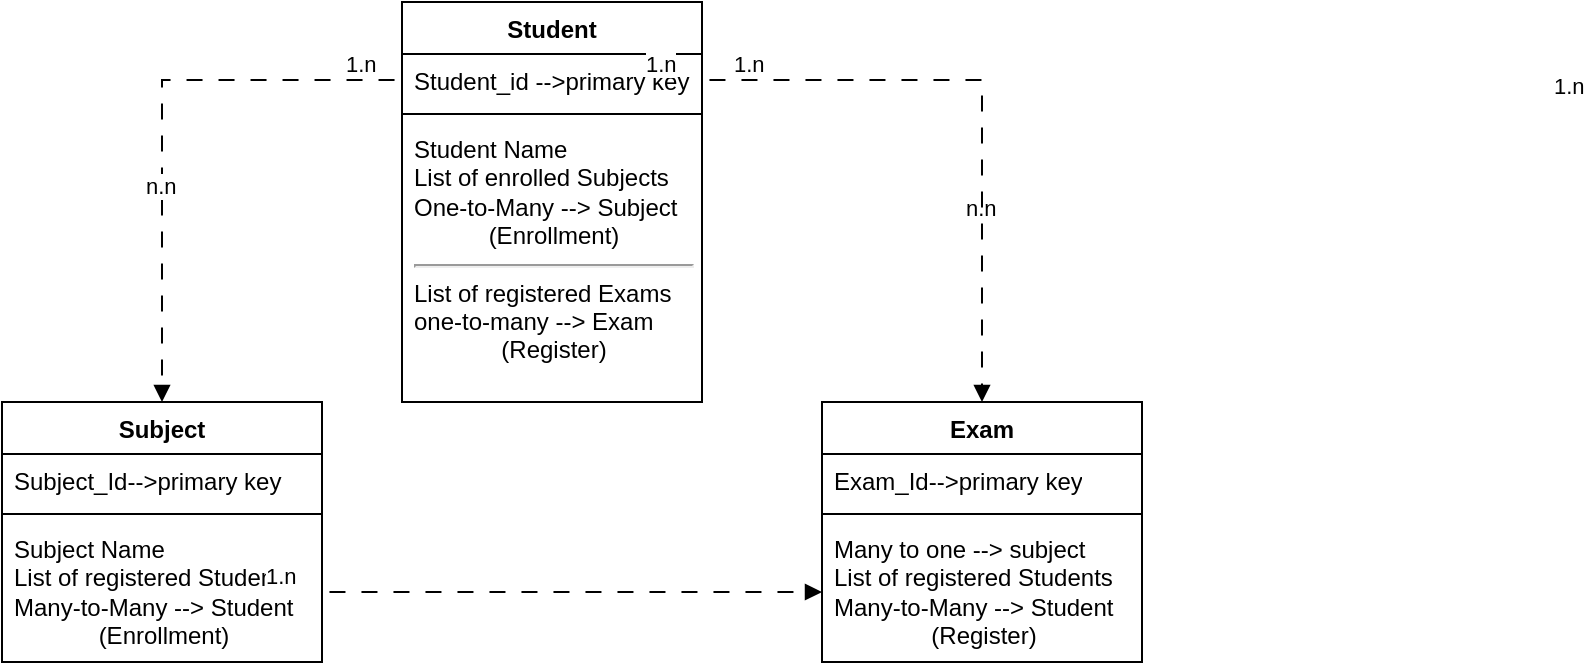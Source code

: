 <mxfile version="24.4.4" type="device">
  <diagram name="Page-1" id="-f66gobhjtPbvFbF2lSz">
    <mxGraphModel dx="632" dy="535" grid="1" gridSize="10" guides="1" tooltips="1" connect="1" arrows="1" fold="1" page="1" pageScale="1" pageWidth="827" pageHeight="1169" math="0" shadow="0">
      <root>
        <mxCell id="0" />
        <mxCell id="1" parent="0" />
        <mxCell id="OHn8yyxWZ7koiiCOsBAS-1" value="Student" style="swimlane;fontStyle=1;align=center;verticalAlign=top;childLayout=stackLayout;horizontal=1;startSize=26;horizontalStack=0;resizeParent=1;resizeParentMax=0;resizeLast=0;collapsible=1;marginBottom=0;whiteSpace=wrap;html=1;" vertex="1" parent="1">
          <mxGeometry x="250" y="40" width="150" height="200" as="geometry">
            <mxRectangle x="250" y="40" width="80" height="30" as="alternateBounds" />
          </mxGeometry>
        </mxCell>
        <mxCell id="OHn8yyxWZ7koiiCOsBAS-2" value="Student_id --&amp;gt;primary key" style="text;strokeColor=none;fillColor=none;align=left;verticalAlign=top;spacingLeft=4;spacingRight=4;overflow=hidden;rotatable=0;points=[[0,0.5],[1,0.5]];portConstraint=eastwest;whiteSpace=wrap;html=1;" vertex="1" parent="OHn8yyxWZ7koiiCOsBAS-1">
          <mxGeometry y="26" width="150" height="26" as="geometry" />
        </mxCell>
        <mxCell id="OHn8yyxWZ7koiiCOsBAS-3" value="" style="line;strokeWidth=1;fillColor=none;align=left;verticalAlign=middle;spacingTop=-1;spacingLeft=3;spacingRight=3;rotatable=0;labelPosition=right;points=[];portConstraint=eastwest;strokeColor=inherit;" vertex="1" parent="OHn8yyxWZ7koiiCOsBAS-1">
          <mxGeometry y="52" width="150" height="8" as="geometry" />
        </mxCell>
        <mxCell id="OHn8yyxWZ7koiiCOsBAS-4" value="Student Name&lt;div&gt;List of enrolled Subjects&amp;nbsp; One-to-Many --&amp;gt; Subject&amp;nbsp;&lt;/div&gt;&lt;div style=&quot;text-align: center;&quot;&gt;(Enrollment)&lt;/div&gt;&lt;div&gt;&lt;hr&gt;List of registered Exams&lt;/div&gt;&lt;div&gt;one-to-many --&amp;gt; Exam&lt;/div&gt;&lt;div style=&quot;text-align: center;&quot;&gt;(Register)&lt;/div&gt;" style="text;strokeColor=none;fillColor=none;align=left;verticalAlign=top;spacingLeft=4;spacingRight=4;overflow=hidden;rotatable=0;points=[[0,0.5],[1,0.5]];portConstraint=eastwest;whiteSpace=wrap;html=1;" vertex="1" parent="OHn8yyxWZ7koiiCOsBAS-1">
          <mxGeometry y="60" width="150" height="140" as="geometry" />
        </mxCell>
        <mxCell id="OHn8yyxWZ7koiiCOsBAS-5" value="Subject" style="swimlane;fontStyle=1;align=center;verticalAlign=top;childLayout=stackLayout;horizontal=1;startSize=26;horizontalStack=0;resizeParent=1;resizeParentMax=0;resizeLast=0;collapsible=1;marginBottom=0;whiteSpace=wrap;html=1;" vertex="1" parent="1">
          <mxGeometry x="50" y="240" width="160" height="130" as="geometry">
            <mxRectangle x="140" y="100" width="80" height="30" as="alternateBounds" />
          </mxGeometry>
        </mxCell>
        <mxCell id="OHn8yyxWZ7koiiCOsBAS-6" value="Subject_Id--&amp;gt;primary key" style="text;strokeColor=none;fillColor=none;align=left;verticalAlign=top;spacingLeft=4;spacingRight=4;overflow=hidden;rotatable=0;points=[[0,0.5],[1,0.5]];portConstraint=eastwest;whiteSpace=wrap;html=1;" vertex="1" parent="OHn8yyxWZ7koiiCOsBAS-5">
          <mxGeometry y="26" width="160" height="26" as="geometry" />
        </mxCell>
        <mxCell id="OHn8yyxWZ7koiiCOsBAS-7" value="" style="line;strokeWidth=1;fillColor=none;align=left;verticalAlign=middle;spacingTop=-1;spacingLeft=3;spacingRight=3;rotatable=0;labelPosition=right;points=[];portConstraint=eastwest;strokeColor=inherit;" vertex="1" parent="OHn8yyxWZ7koiiCOsBAS-5">
          <mxGeometry y="52" width="160" height="8" as="geometry" />
        </mxCell>
        <mxCell id="OHn8yyxWZ7koiiCOsBAS-8" value="Subject Name&lt;div&gt;List of registered Students&amp;nbsp; Many-to-Many --&amp;gt; Student&amp;nbsp;&lt;/div&gt;&lt;div style=&quot;text-align: center;&quot;&gt;(Enrollment)&lt;/div&gt;&lt;div&gt;&lt;br&gt;&lt;/div&gt;" style="text;strokeColor=none;fillColor=none;align=left;verticalAlign=top;spacingLeft=4;spacingRight=4;overflow=hidden;rotatable=0;points=[[0,0.5],[1,0.5]];portConstraint=eastwest;whiteSpace=wrap;html=1;" vertex="1" parent="OHn8yyxWZ7koiiCOsBAS-5">
          <mxGeometry y="60" width="160" height="70" as="geometry" />
        </mxCell>
        <mxCell id="OHn8yyxWZ7koiiCOsBAS-9" value="Exam" style="swimlane;fontStyle=1;align=center;verticalAlign=top;childLayout=stackLayout;horizontal=1;startSize=26;horizontalStack=0;resizeParent=1;resizeParentMax=0;resizeLast=0;collapsible=1;marginBottom=0;whiteSpace=wrap;html=1;" vertex="1" parent="1">
          <mxGeometry x="460" y="240" width="160" height="130" as="geometry">
            <mxRectangle x="140" y="100" width="80" height="30" as="alternateBounds" />
          </mxGeometry>
        </mxCell>
        <mxCell id="OHn8yyxWZ7koiiCOsBAS-10" value="Exam_Id--&amp;gt;primary key" style="text;strokeColor=none;fillColor=none;align=left;verticalAlign=top;spacingLeft=4;spacingRight=4;overflow=hidden;rotatable=0;points=[[0,0.5],[1,0.5]];portConstraint=eastwest;whiteSpace=wrap;html=1;" vertex="1" parent="OHn8yyxWZ7koiiCOsBAS-9">
          <mxGeometry y="26" width="160" height="26" as="geometry" />
        </mxCell>
        <mxCell id="OHn8yyxWZ7koiiCOsBAS-11" value="" style="line;strokeWidth=1;fillColor=none;align=left;verticalAlign=middle;spacingTop=-1;spacingLeft=3;spacingRight=3;rotatable=0;labelPosition=right;points=[];portConstraint=eastwest;strokeColor=inherit;" vertex="1" parent="OHn8yyxWZ7koiiCOsBAS-9">
          <mxGeometry y="52" width="160" height="8" as="geometry" />
        </mxCell>
        <mxCell id="OHn8yyxWZ7koiiCOsBAS-12" value="&lt;div&gt;Many to one --&amp;gt; subject&lt;/div&gt;&lt;div&gt;List of registered Students&amp;nbsp; Many-to-Many --&amp;gt; Student&amp;nbsp;&lt;/div&gt;&lt;div style=&quot;text-align: center;&quot;&gt;(Register)&lt;/div&gt;&lt;div&gt;&lt;br&gt;&lt;/div&gt;" style="text;strokeColor=none;fillColor=none;align=left;verticalAlign=top;spacingLeft=4;spacingRight=4;overflow=hidden;rotatable=0;points=[[0,0.5],[1,0.5]];portConstraint=eastwest;whiteSpace=wrap;html=1;" vertex="1" parent="OHn8yyxWZ7koiiCOsBAS-9">
          <mxGeometry y="60" width="160" height="70" as="geometry" />
        </mxCell>
        <mxCell id="OHn8yyxWZ7koiiCOsBAS-15" value="" style="endArrow=block;endFill=1;html=1;edgeStyle=orthogonalEdgeStyle;align=left;verticalAlign=top;rounded=0;entryX=0.5;entryY=0;entryDx=0;entryDy=0;exitX=0;exitY=0.5;exitDx=0;exitDy=0;flowAnimation=1;" edge="1" parent="1" source="OHn8yyxWZ7koiiCOsBAS-2" target="OHn8yyxWZ7koiiCOsBAS-5">
          <mxGeometry x="-1" relative="1" as="geometry">
            <mxPoint x="120" y="70" as="sourcePoint" />
            <mxPoint x="280" y="70" as="targetPoint" />
          </mxGeometry>
        </mxCell>
        <mxCell id="OHn8yyxWZ7koiiCOsBAS-16" value="1.n" style="edgeLabel;resizable=0;html=1;align=left;verticalAlign=bottom;" connectable="0" vertex="1" parent="OHn8yyxWZ7koiiCOsBAS-15">
          <mxGeometry x="-1" relative="1" as="geometry">
            <mxPoint x="-30" as="offset" />
          </mxGeometry>
        </mxCell>
        <mxCell id="OHn8yyxWZ7koiiCOsBAS-17" value="n.n" style="edgeLabel;resizable=0;html=1;align=left;verticalAlign=bottom;" connectable="0" vertex="1" parent="OHn8yyxWZ7koiiCOsBAS-15">
          <mxGeometry x="-1" relative="1" as="geometry">
            <mxPoint x="-130" y="61" as="offset" />
          </mxGeometry>
        </mxCell>
        <mxCell id="OHn8yyxWZ7koiiCOsBAS-22" value="1.n" style="edgeLabel;resizable=0;html=1;align=left;verticalAlign=bottom;" connectable="0" vertex="1" parent="OHn8yyxWZ7koiiCOsBAS-15">
          <mxGeometry x="-1" relative="1" as="geometry">
            <mxPoint x="164" as="offset" />
          </mxGeometry>
        </mxCell>
        <mxCell id="OHn8yyxWZ7koiiCOsBAS-23" value="1.n" style="edgeLabel;resizable=0;html=1;align=left;verticalAlign=bottom;" connectable="0" vertex="1" parent="OHn8yyxWZ7koiiCOsBAS-15">
          <mxGeometry x="-1" relative="1" as="geometry">
            <mxPoint x="574" y="11" as="offset" />
          </mxGeometry>
        </mxCell>
        <mxCell id="OHn8yyxWZ7koiiCOsBAS-24" value="n.n" style="edgeLabel;resizable=0;html=1;align=left;verticalAlign=bottom;" connectable="0" vertex="1" parent="OHn8yyxWZ7koiiCOsBAS-15">
          <mxGeometry x="-1" relative="1" as="geometry">
            <mxPoint x="280" y="72" as="offset" />
          </mxGeometry>
        </mxCell>
        <mxCell id="OHn8yyxWZ7koiiCOsBAS-18" value="" style="endArrow=block;endFill=1;html=1;edgeStyle=orthogonalEdgeStyle;align=left;verticalAlign=top;rounded=0;entryX=0.5;entryY=0;entryDx=0;entryDy=0;exitX=1;exitY=0.5;exitDx=0;exitDy=0;flowAnimation=1;" edge="1" parent="1" source="OHn8yyxWZ7koiiCOsBAS-2" target="OHn8yyxWZ7koiiCOsBAS-9">
          <mxGeometry x="-1" relative="1" as="geometry">
            <mxPoint x="630" y="89" as="sourcePoint" />
            <mxPoint x="520" y="160" as="targetPoint" />
          </mxGeometry>
        </mxCell>
        <mxCell id="OHn8yyxWZ7koiiCOsBAS-19" value="1.n" style="edgeLabel;resizable=0;html=1;align=left;verticalAlign=bottom;" connectable="0" vertex="1" parent="OHn8yyxWZ7koiiCOsBAS-18">
          <mxGeometry x="-1" relative="1" as="geometry">
            <mxPoint x="-30" as="offset" />
          </mxGeometry>
        </mxCell>
        <mxCell id="OHn8yyxWZ7koiiCOsBAS-25" value="" style="endArrow=block;endFill=1;html=1;edgeStyle=orthogonalEdgeStyle;align=left;verticalAlign=top;rounded=0;entryX=0;entryY=0.5;entryDx=0;entryDy=0;exitX=1;exitY=0.5;exitDx=0;exitDy=0;flowAnimation=1;" edge="1" parent="1" source="OHn8yyxWZ7koiiCOsBAS-8" target="OHn8yyxWZ7koiiCOsBAS-12">
          <mxGeometry x="-1" relative="1" as="geometry">
            <mxPoint x="240" y="320" as="sourcePoint" />
            <mxPoint x="360" y="401" as="targetPoint" />
          </mxGeometry>
        </mxCell>
        <mxCell id="OHn8yyxWZ7koiiCOsBAS-26" value="1.n" style="edgeLabel;resizable=0;html=1;align=left;verticalAlign=bottom;" connectable="0" vertex="1" parent="OHn8yyxWZ7koiiCOsBAS-25">
          <mxGeometry x="-1" relative="1" as="geometry">
            <mxPoint x="-30" as="offset" />
          </mxGeometry>
        </mxCell>
      </root>
    </mxGraphModel>
  </diagram>
</mxfile>
